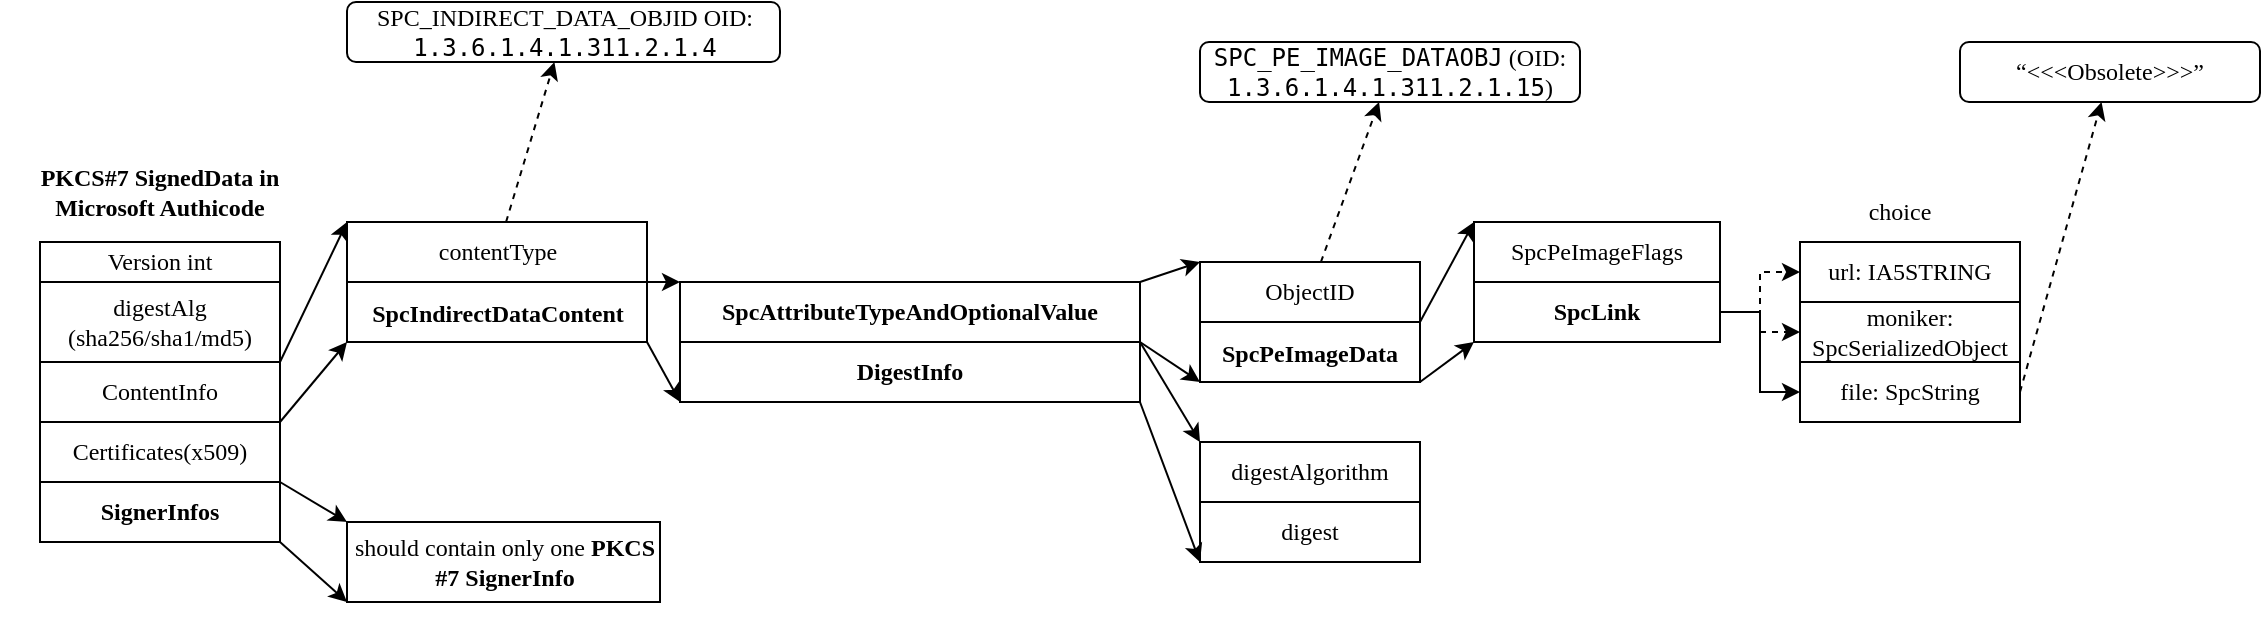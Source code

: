 <mxfile version="21.1.1" type="github">
  <diagram name="第 1 页" id="P0nbOkxIb4XPzEd-AZDk">
    <mxGraphModel dx="1430" dy="763" grid="1" gridSize="10" guides="1" tooltips="1" connect="1" arrows="1" fold="1" page="1" pageScale="1" pageWidth="827" pageHeight="1169" math="0" shadow="0">
      <root>
        <mxCell id="0" />
        <mxCell id="1" parent="0" />
        <mxCell id="BHiCeuq5a4ipHm1lESfC-1" value="Version int" style="rounded=0;whiteSpace=wrap;html=1;container=0;fontFamily=Verdana;" vertex="1" parent="1">
          <mxGeometry x="110" y="220" width="120" height="20" as="geometry" />
        </mxCell>
        <mxCell id="BHiCeuq5a4ipHm1lESfC-2" value="ContentInfo" style="rounded=0;whiteSpace=wrap;html=1;container=0;fontFamily=Verdana;" vertex="1" parent="1">
          <mxGeometry x="110" y="280" width="120" height="30" as="geometry" />
        </mxCell>
        <mxCell id="BHiCeuq5a4ipHm1lESfC-4" value="SignerInfos" style="rounded=0;whiteSpace=wrap;html=1;container=0;fontFamily=Verdana;fontStyle=1" vertex="1" parent="1">
          <mxGeometry x="110" y="340" width="120" height="30" as="geometry" />
        </mxCell>
        <mxCell id="BHiCeuq5a4ipHm1lESfC-5" value="digestAlg (sha256/sha1/md5)" style="rounded=0;whiteSpace=wrap;html=1;container=0;fontFamily=Verdana;" vertex="1" parent="1">
          <mxGeometry x="110" y="240" width="120" height="40" as="geometry" />
        </mxCell>
        <mxCell id="BHiCeuq5a4ipHm1lESfC-6" value="Certificates(x509)" style="rounded=0;whiteSpace=wrap;html=1;container=0;fontFamily=Verdana;" vertex="1" parent="1">
          <mxGeometry x="110" y="310" width="120" height="30" as="geometry" />
        </mxCell>
        <mxCell id="BHiCeuq5a4ipHm1lESfC-7" value="&lt;font&gt;&lt;b&gt;PKCS#7 SignedData in Microsoft Authicode&lt;br&gt;&lt;/b&gt;&lt;/font&gt;" style="text;html=1;strokeColor=none;fillColor=none;align=center;verticalAlign=middle;whiteSpace=wrap;rounded=0;fontFamily=Verdana;" vertex="1" parent="1">
          <mxGeometry x="90" y="180" width="160" height="30" as="geometry" />
        </mxCell>
        <mxCell id="BHiCeuq5a4ipHm1lESfC-8" value="&lt;div align=&quot;center&quot;&gt;&lt;span style=&quot;mso-bidi-font-weight:normal&quot;&gt;SpcIndirectDataContent&lt;/span&gt;&lt;span style=&quot;font-size: 11pt;&quot; lang=&quot;EN-US&quot;&gt; &lt;/span&gt;&lt;/div&gt;" style="rounded=0;whiteSpace=wrap;html=1;fontFamily=Verdana;fontStyle=1;align=center;" vertex="1" parent="1">
          <mxGeometry x="263.5" y="240" width="150" height="30" as="geometry" />
        </mxCell>
        <mxCell id="BHiCeuq5a4ipHm1lESfC-57" value="" style="rounded=0;orthogonalLoop=1;jettySize=auto;html=1;dashed=1;fontFamily=Verdana;" edge="1" parent="1" source="BHiCeuq5a4ipHm1lESfC-9" target="BHiCeuq5a4ipHm1lESfC-56">
          <mxGeometry relative="1" as="geometry" />
        </mxCell>
        <mxCell id="BHiCeuq5a4ipHm1lESfC-9" value="&lt;span style=&quot;mso-bidi-font-weight:normal&quot;&gt;contentType&lt;br&gt;&lt;/span&gt;" style="rounded=0;whiteSpace=wrap;html=1;fontFamily=Verdana;fontStyle=0" vertex="1" parent="1">
          <mxGeometry x="263.5" y="210" width="150" height="30" as="geometry" />
        </mxCell>
        <mxCell id="BHiCeuq5a4ipHm1lESfC-10" value="" style="endArrow=classic;html=1;rounded=0;entryX=0;entryY=0;entryDx=0;entryDy=0;fontFamily=Verdana;" edge="1" parent="1" target="BHiCeuq5a4ipHm1lESfC-9">
          <mxGeometry width="50" height="50" relative="1" as="geometry">
            <mxPoint x="230" y="280" as="sourcePoint" />
            <mxPoint x="280" y="230" as="targetPoint" />
          </mxGeometry>
        </mxCell>
        <mxCell id="BHiCeuq5a4ipHm1lESfC-11" value="" style="endArrow=classic;html=1;rounded=0;exitX=1;exitY=1;exitDx=0;exitDy=0;entryX=0;entryY=1;entryDx=0;entryDy=0;fontFamily=Verdana;" edge="1" parent="1" source="BHiCeuq5a4ipHm1lESfC-2" target="BHiCeuq5a4ipHm1lESfC-8">
          <mxGeometry width="50" height="50" relative="1" as="geometry">
            <mxPoint x="260" y="430" as="sourcePoint" />
            <mxPoint x="310" y="380" as="targetPoint" />
          </mxGeometry>
        </mxCell>
        <mxCell id="BHiCeuq5a4ipHm1lESfC-13" value="SpcAttributeTypeAndOptionalValue" style="rounded=0;whiteSpace=wrap;html=1;fontFamily=Verdana;fontStyle=1" vertex="1" parent="1">
          <mxGeometry x="430" y="240" width="230" height="30" as="geometry" />
        </mxCell>
        <mxCell id="BHiCeuq5a4ipHm1lESfC-14" value="DigestInfo" style="rounded=0;whiteSpace=wrap;html=1;fontFamily=Verdana;fontStyle=1" vertex="1" parent="1">
          <mxGeometry x="430" y="270" width="230" height="30" as="geometry" />
        </mxCell>
        <mxCell id="BHiCeuq5a4ipHm1lESfC-15" value="" style="endArrow=classic;html=1;rounded=0;entryX=0;entryY=0;entryDx=0;entryDy=0;exitX=1;exitY=1;exitDx=0;exitDy=0;fontFamily=Verdana;" edge="1" parent="1" source="BHiCeuq5a4ipHm1lESfC-9" target="BHiCeuq5a4ipHm1lESfC-13">
          <mxGeometry width="50" height="50" relative="1" as="geometry">
            <mxPoint x="450" y="300" as="sourcePoint" />
            <mxPoint x="500" y="250" as="targetPoint" />
          </mxGeometry>
        </mxCell>
        <mxCell id="BHiCeuq5a4ipHm1lESfC-16" value="" style="endArrow=classic;html=1;rounded=0;exitX=1;exitY=1;exitDx=0;exitDy=0;entryX=0;entryY=1;entryDx=0;entryDy=0;fontFamily=Verdana;" edge="1" parent="1" source="BHiCeuq5a4ipHm1lESfC-8" target="BHiCeuq5a4ipHm1lESfC-14">
          <mxGeometry width="50" height="50" relative="1" as="geometry">
            <mxPoint x="470" y="500" as="sourcePoint" />
            <mxPoint x="520" y="450" as="targetPoint" />
          </mxGeometry>
        </mxCell>
        <mxCell id="BHiCeuq5a4ipHm1lESfC-19" value="&lt;b style=&quot;mso-bidi-font-weight:normal&quot;&gt;SpcPeImageData&lt;/b&gt;&lt;span style=&quot;font-size: 11pt;&quot; lang=&quot;EN-US&quot;&gt; &lt;/span&gt;" style="rounded=0;whiteSpace=wrap;html=1;fontFamily=Verdana;" vertex="1" parent="1">
          <mxGeometry x="690" y="260" width="110" height="30" as="geometry" />
        </mxCell>
        <mxCell id="BHiCeuq5a4ipHm1lESfC-60" value="" style="rounded=0;orthogonalLoop=1;jettySize=auto;html=1;dashed=1;fontFamily=Verdana;" edge="1" parent="1" source="BHiCeuq5a4ipHm1lESfC-20" target="BHiCeuq5a4ipHm1lESfC-59">
          <mxGeometry relative="1" as="geometry" />
        </mxCell>
        <mxCell id="BHiCeuq5a4ipHm1lESfC-20" value="&lt;div&gt;ObjectID&lt;/div&gt;" style="rounded=0;whiteSpace=wrap;html=1;fontFamily=Verdana;" vertex="1" parent="1">
          <mxGeometry x="690" y="230" width="110" height="30" as="geometry" />
        </mxCell>
        <mxCell id="BHiCeuq5a4ipHm1lESfC-21" value="" style="endArrow=classic;html=1;rounded=0;entryX=0;entryY=0;entryDx=0;entryDy=0;fontFamily=Verdana;exitX=1;exitY=0;exitDx=0;exitDy=0;" edge="1" parent="1" source="BHiCeuq5a4ipHm1lESfC-13" target="BHiCeuq5a4ipHm1lESfC-20">
          <mxGeometry width="50" height="50" relative="1" as="geometry">
            <mxPoint x="650" y="240" as="sourcePoint" />
            <mxPoint x="700" y="190" as="targetPoint" />
          </mxGeometry>
        </mxCell>
        <mxCell id="BHiCeuq5a4ipHm1lESfC-22" value="" style="endArrow=classic;html=1;rounded=0;entryX=0;entryY=1;entryDx=0;entryDy=0;exitX=1;exitY=0;exitDx=0;exitDy=0;fontFamily=Verdana;" edge="1" parent="1" source="BHiCeuq5a4ipHm1lESfC-14" target="BHiCeuq5a4ipHm1lESfC-19">
          <mxGeometry width="50" height="50" relative="1" as="geometry">
            <mxPoint x="650" y="300" as="sourcePoint" />
            <mxPoint x="700" y="250" as="targetPoint" />
          </mxGeometry>
        </mxCell>
        <mxCell id="BHiCeuq5a4ipHm1lESfC-25" value="&lt;p class=&quot;DT&quot;&gt;digest&lt;/p&gt;" style="rounded=0;whiteSpace=wrap;html=1;fontFamily=Verdana;" vertex="1" parent="1">
          <mxGeometry x="690" y="350" width="110" height="30" as="geometry" />
        </mxCell>
        <mxCell id="BHiCeuq5a4ipHm1lESfC-26" value="&lt;p class=&quot;DT&quot;&gt;digestAlgorithm&lt;/p&gt;" style="rounded=0;whiteSpace=wrap;html=1;fontFamily=Verdana;" vertex="1" parent="1">
          <mxGeometry x="690" y="320" width="110" height="30" as="geometry" />
        </mxCell>
        <mxCell id="BHiCeuq5a4ipHm1lESfC-27" value="" style="endArrow=classic;html=1;rounded=0;entryX=0;entryY=0;entryDx=0;entryDy=0;exitX=1;exitY=0;exitDx=0;exitDy=0;fontFamily=Verdana;" edge="1" parent="1" source="BHiCeuq5a4ipHm1lESfC-14" target="BHiCeuq5a4ipHm1lESfC-26">
          <mxGeometry width="50" height="50" relative="1" as="geometry">
            <mxPoint x="660" y="280" as="sourcePoint" />
            <mxPoint x="750" y="300" as="targetPoint" />
          </mxGeometry>
        </mxCell>
        <mxCell id="BHiCeuq5a4ipHm1lESfC-28" value="" style="endArrow=classic;html=1;rounded=0;entryX=0;entryY=1;entryDx=0;entryDy=0;exitX=1;exitY=1;exitDx=0;exitDy=0;fontFamily=Verdana;" edge="1" parent="1" source="BHiCeuq5a4ipHm1lESfC-14" target="BHiCeuq5a4ipHm1lESfC-25">
          <mxGeometry width="50" height="50" relative="1" as="geometry">
            <mxPoint x="650" y="300" as="sourcePoint" />
            <mxPoint x="740" y="350" as="targetPoint" />
          </mxGeometry>
        </mxCell>
        <mxCell id="BHiCeuq5a4ipHm1lESfC-29" value="SpcPeImageFlags " style="rounded=0;whiteSpace=wrap;html=1;fontFamily=Verdana;" vertex="1" parent="1">
          <mxGeometry x="827" y="210" width="123" height="30" as="geometry" />
        </mxCell>
        <mxCell id="BHiCeuq5a4ipHm1lESfC-37" style="edgeStyle=orthogonalEdgeStyle;rounded=0;orthogonalLoop=1;jettySize=auto;html=1;entryX=0;entryY=0.5;entryDx=0;entryDy=0;dashed=1;fontFamily=Verdana;" edge="1" parent="1" source="BHiCeuq5a4ipHm1lESfC-30" target="BHiCeuq5a4ipHm1lESfC-33">
          <mxGeometry relative="1" as="geometry" />
        </mxCell>
        <mxCell id="BHiCeuq5a4ipHm1lESfC-38" style="edgeStyle=orthogonalEdgeStyle;rounded=0;orthogonalLoop=1;jettySize=auto;html=1;dashed=1;fontFamily=Verdana;" edge="1" parent="1" source="BHiCeuq5a4ipHm1lESfC-30" target="BHiCeuq5a4ipHm1lESfC-34">
          <mxGeometry relative="1" as="geometry" />
        </mxCell>
        <mxCell id="BHiCeuq5a4ipHm1lESfC-39" style="edgeStyle=orthogonalEdgeStyle;rounded=0;orthogonalLoop=1;jettySize=auto;html=1;entryX=0;entryY=0.5;entryDx=0;entryDy=0;fontFamily=Verdana;" edge="1" parent="1" source="BHiCeuq5a4ipHm1lESfC-30" target="BHiCeuq5a4ipHm1lESfC-35">
          <mxGeometry relative="1" as="geometry" />
        </mxCell>
        <mxCell id="BHiCeuq5a4ipHm1lESfC-30" value="SpcLink" style="rounded=0;whiteSpace=wrap;html=1;fontFamily=Verdana;fontStyle=1" vertex="1" parent="1">
          <mxGeometry x="827" y="240" width="123" height="30" as="geometry" />
        </mxCell>
        <mxCell id="BHiCeuq5a4ipHm1lESfC-31" value="" style="endArrow=classic;html=1;rounded=0;entryX=0;entryY=0;entryDx=0;entryDy=0;fontFamily=Verdana;" edge="1" parent="1" target="BHiCeuq5a4ipHm1lESfC-29">
          <mxGeometry width="50" height="50" relative="1" as="geometry">
            <mxPoint x="800" y="260" as="sourcePoint" />
            <mxPoint x="840" y="250" as="targetPoint" />
          </mxGeometry>
        </mxCell>
        <mxCell id="BHiCeuq5a4ipHm1lESfC-32" value="" style="endArrow=classic;html=1;rounded=0;entryX=0;entryY=1;entryDx=0;entryDy=0;exitX=1;exitY=0;exitDx=0;exitDy=0;fontFamily=Verdana;" edge="1" parent="1" target="BHiCeuq5a4ipHm1lESfC-30">
          <mxGeometry width="50" height="50" relative="1" as="geometry">
            <mxPoint x="800" y="290" as="sourcePoint" />
            <mxPoint x="840" y="310" as="targetPoint" />
          </mxGeometry>
        </mxCell>
        <mxCell id="BHiCeuq5a4ipHm1lESfC-33" value="url: IA5STRING" style="rounded=0;whiteSpace=wrap;html=1;fontFamily=Verdana;" vertex="1" parent="1">
          <mxGeometry x="990" y="220" width="110" height="30" as="geometry" />
        </mxCell>
        <mxCell id="BHiCeuq5a4ipHm1lESfC-34" value="moniker: SpcSerializedObject" style="rounded=0;whiteSpace=wrap;html=1;fontFamily=Verdana;" vertex="1" parent="1">
          <mxGeometry x="990" y="250" width="110" height="30" as="geometry" />
        </mxCell>
        <mxCell id="BHiCeuq5a4ipHm1lESfC-62" value="" style="rounded=0;orthogonalLoop=1;jettySize=auto;html=1;dashed=1;exitX=1;exitY=0.5;exitDx=0;exitDy=0;" edge="1" parent="1" source="BHiCeuq5a4ipHm1lESfC-35" target="BHiCeuq5a4ipHm1lESfC-61">
          <mxGeometry relative="1" as="geometry" />
        </mxCell>
        <mxCell id="BHiCeuq5a4ipHm1lESfC-35" value="file: SpcString" style="rounded=0;whiteSpace=wrap;html=1;fontFamily=Verdana;" vertex="1" parent="1">
          <mxGeometry x="990" y="280" width="110" height="30" as="geometry" />
        </mxCell>
        <mxCell id="BHiCeuq5a4ipHm1lESfC-40" value="choice" style="text;html=1;strokeColor=none;fillColor=none;align=center;verticalAlign=middle;whiteSpace=wrap;rounded=0;fontFamily=Verdana;" vertex="1" parent="1">
          <mxGeometry x="1010" y="190" width="60" height="30" as="geometry" />
        </mxCell>
        <mxCell id="BHiCeuq5a4ipHm1lESfC-45" value="should contain only one &lt;b&gt;PKCS #7 SignerInfo&lt;/b&gt;" style="rounded=0;whiteSpace=wrap;html=1;container=0;fontFamily=Verdana;" vertex="1" parent="1">
          <mxGeometry x="263.5" y="360" width="156.5" height="40" as="geometry" />
        </mxCell>
        <mxCell id="BHiCeuq5a4ipHm1lESfC-49" value="" style="endArrow=classic;html=1;rounded=0;exitX=1;exitY=1;exitDx=0;exitDy=0;entryX=0;entryY=0;entryDx=0;entryDy=0;fontFamily=Verdana;" edge="1" parent="1" source="BHiCeuq5a4ipHm1lESfC-6" target="BHiCeuq5a4ipHm1lESfC-45">
          <mxGeometry width="50" height="50" relative="1" as="geometry">
            <mxPoint x="240" y="320" as="sourcePoint" />
            <mxPoint x="274" y="280" as="targetPoint" />
          </mxGeometry>
        </mxCell>
        <mxCell id="BHiCeuq5a4ipHm1lESfC-50" value="" style="endArrow=classic;html=1;rounded=0;exitX=1;exitY=1;exitDx=0;exitDy=0;entryX=0;entryY=1;entryDx=0;entryDy=0;fontFamily=Verdana;" edge="1" parent="1" source="BHiCeuq5a4ipHm1lESfC-4" target="BHiCeuq5a4ipHm1lESfC-45">
          <mxGeometry width="50" height="50" relative="1" as="geometry">
            <mxPoint x="240" y="320" as="sourcePoint" />
            <mxPoint x="263.5" y="510" as="targetPoint" />
          </mxGeometry>
        </mxCell>
        <mxCell id="BHiCeuq5a4ipHm1lESfC-56" value="SPC_INDIRECT_DATA_OBJID OID: &lt;code class=&quot;docutils literal notranslate&quot;&gt;1.3.6.1.4.1.311.2.1.4&lt;/code&gt;" style="rounded=1;whiteSpace=wrap;html=1;fontFamily=Verdana;fontStyle=0;glass=0;" vertex="1" parent="1">
          <mxGeometry x="263.5" y="100" width="216.5" height="30" as="geometry" />
        </mxCell>
        <mxCell id="BHiCeuq5a4ipHm1lESfC-59" value="&lt;code class=&quot;docutils literal notranslate&quot;&gt;SPC_PE_IMAGE_DATAOBJ&lt;/code&gt; (OID: &lt;code class=&quot;docutils literal notranslate&quot;&gt;&lt;span class=&quot;pre&quot;&gt;1.3.6.1.4.1.311.2.1.15&lt;/span&gt;&lt;/code&gt;)" style="rounded=1;whiteSpace=wrap;html=1;fontFamily=Verdana;" vertex="1" parent="1">
          <mxGeometry x="690" y="120" width="190" height="30" as="geometry" />
        </mxCell>
        <mxCell id="BHiCeuq5a4ipHm1lESfC-61" value="“&amp;lt;&amp;lt;&amp;lt;Obsolete&amp;gt;&amp;gt;&amp;gt;”" style="rounded=1;whiteSpace=wrap;html=1;fontFamily=Verdana;" vertex="1" parent="1">
          <mxGeometry x="1070" y="120" width="150" height="30" as="geometry" />
        </mxCell>
      </root>
    </mxGraphModel>
  </diagram>
</mxfile>
